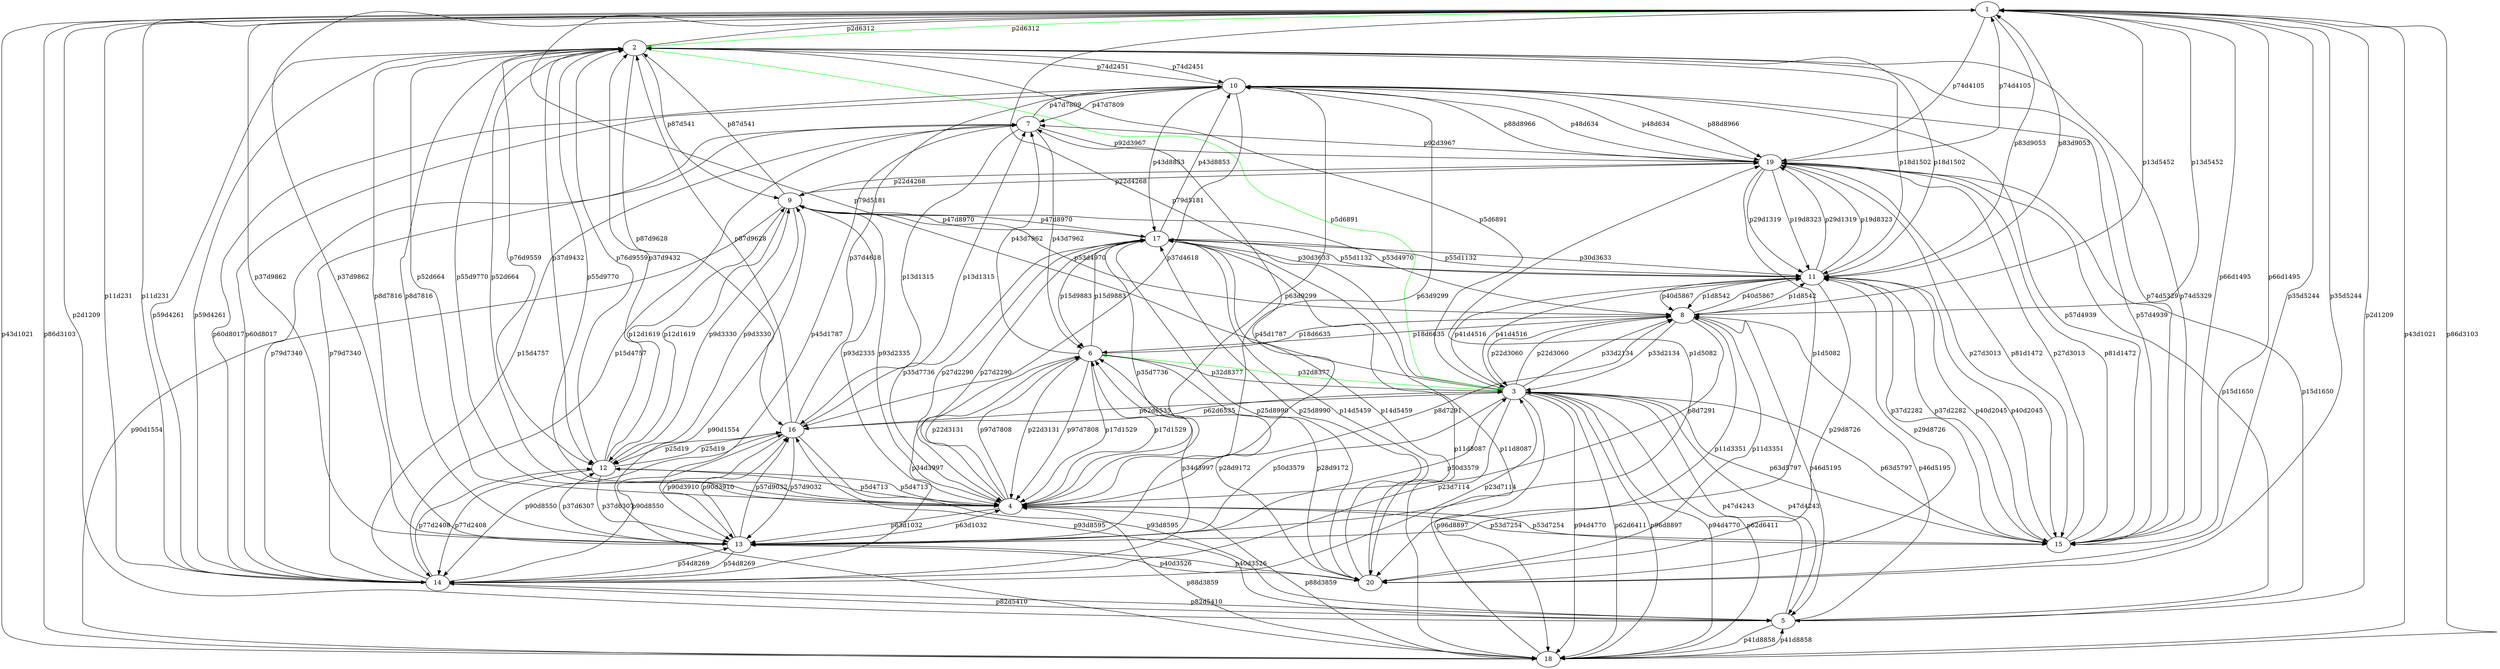 digraph {
	1 -> 2 [label=p2d6312 color=green]
	1 -> 19 [label=p74d4105 color=black]
	1 -> 13 [label=p37d9862 color=black]
	1 -> 5 [label=p2d1209 color=black]
	1 -> 3 [label=p79d5181 color=black]
	1 -> 11 [label=p83d9053 color=black]
	1 -> 18 [label=p43d1021 color=black]
	1 -> 14 [label=p11d231 color=black]
	1 -> 15 [label=p66d1495 color=black]
	1 -> 20 [label=p35d5244 color=black]
	1 -> 8 [label=p13d5452 color=black]
	1 -> 18 [label=p86d3103 color=black]
	2 -> 1 [label=p2d6312 color=black]
	2 -> 3 [label=p5d6891 color=green]
	2 -> 4 [label=p52d664 color=black]
	2 -> 12 [label=p76d9559 color=black]
	2 -> 13 [label=p8d7816 color=black]
	2 -> 15 [label=p74d5329 color=black]
	2 -> 16 [label=p87d9628 color=black]
	2 -> 11 [label=p18d1502 color=black]
	2 -> 4 [label=p55d9770 color=black]
	2 -> 12 [label=p37d9432 color=black]
	2 -> 9 [label=p87d541 color=black]
	2 -> 14 [label=p59d4261 color=black]
	2 -> 10 [label=p74d2451 color=black]
	3 -> 2 [label=p5d6891 color=black]
	3 -> 5 [label=p47d4243 color=black]
	3 -> 6 [label=p32d8377 color=green]
	3 -> 13 [label=p50d3579 color=black]
	3 -> 15 [label=p63d5797 color=black]
	3 -> 14 [label=p23d7114 color=black]
	3 -> 1 [label=p79d5181 color=black]
	3 -> 16 [label=p62d6535 color=black]
	3 -> 18 [label=p96d8897 color=black]
	3 -> 18 [label=p94d4770 color=black]
	3 -> 8 [label=p22d3060 color=black]
	3 -> 8 [label=p33d2134 color=black]
	3 -> 18 [label=p62d6411 color=black]
	3 -> 11 [label=p41d4516 color=black]
	4 -> 2 [label=p52d664 color=black]
	4 -> 17 [label=p27d2290 color=black]
	4 -> 17 [label=p35d7736 color=black]
	4 -> 15 [label=p53d7254 color=black]
	4 -> 6 [label=p17d1529 color=black]
	4 -> 13 [label=p63d1032 color=black]
	4 -> 6 [label=p22d3131 color=black]
	4 -> 10 [label=p63d9299 color=black]
	4 -> 9 [label=p93d2335 color=black]
	4 -> 12 [label=p5d4713 color=black]
	4 -> 8 [label=p8d7291 color=black]
	4 -> 2 [label=p55d9770 color=black]
	4 -> 6 [label=p97d7808 color=black]
	4 -> 18 [label=p88d3859 color=black]
	5 -> 3 [label=p47d4243 color=black]
	5 -> 1 [label=p2d1209 color=black]
	5 -> 14 [label=p82d5410 color=black]
	5 -> 19 [label=p15d1650 color=black]
	5 -> 8 [label=p46d5195 color=black]
	5 -> 18 [label=p41d8858 color=black]
	5 -> 16 [label=p93d8595 color=black]
	6 -> 3 [label=p32d8377 color=black]
	6 -> 7 [label=p43d7962 color=black]
	6 -> 8 [label=p18d6635 color=black]
	6 -> 20 [label=p28d9172 color=black]
	6 -> 4 [label=p17d1529 color=black]
	6 -> 14 [label=p34d3997 color=black]
	6 -> 4 [label=p22d3131 color=black]
	6 -> 17 [label=p15d9883 color=black]
	6 -> 4 [label=p97d7808 color=black]
	7 -> 6 [label=p43d7962 color=black]
	7 -> 10 [label=p47d7809 color=black]
	7 -> 14 [label=p79d7340 color=black]
	7 -> 13 [label=p45d1787 color=black]
	7 -> 19 [label=p92d3967 color=black]
	7 -> 14 [label=p15d4757 color=black]
	7 -> 16 [label=p13d1315 color=black]
	8 -> 6 [label=p18d6635 color=black]
	8 -> 9 [label=p53d4970 color=black]
	8 -> 11 [label=p40d5867 color=black]
	8 -> 20 [label=p11d3351 color=black]
	8 -> 11 [label=p1d8542 color=black]
	8 -> 1 [label=p13d5452 color=black]
	8 -> 4 [label=p8d7291 color=black]
	8 -> 5 [label=p46d5195 color=black]
	8 -> 3 [label=p22d3060 color=black]
	8 -> 3 [label=p33d2134 color=black]
	9 -> 8 [label=p53d4970 color=black]
	9 -> 18 [label=p90d1554 color=black]
	9 -> 12 [label=p12d1619 color=black]
	9 -> 19 [label=p22d4268 color=black]
	9 -> 4 [label=p93d2335 color=black]
	9 -> 17 [label=p47d8970 color=black]
	9 -> 12 [label=p9d3330 color=black]
	9 -> 2 [label=p87d541 color=black]
	10 -> 7 [label=p47d7809 color=black]
	10 -> 16 [label=p37d4618 color=black]
	10 -> 4 [label=p63d9299 color=black]
	10 -> 14 [label=p60d8017 color=black]
	10 -> 15 [label=p57d4939 color=black]
	10 -> 17 [label=p43d8853 color=black]
	10 -> 19 [label=p88d8966 color=black]
	10 -> 2 [label=p74d2451 color=black]
	10 -> 19 [label=p48d634 color=black]
	11 -> 8 [label=p40d5867 color=black]
	11 -> 15 [label=p37d2282 color=black]
	11 -> 20 [label=p29d8726 color=black]
	11 -> 1 [label=p83d9053 color=black]
	11 -> 8 [label=p1d8542 color=black]
	11 -> 17 [label=p30d3633 color=black]
	11 -> 19 [label=p29d1319 color=black]
	11 -> 19 [label=p19d8323 color=black]
	11 -> 15 [label=p40d2045 color=black]
	11 -> 2 [label=p18d1502 color=black]
	11 -> 17 [label=p55d1132 color=black]
	11 -> 3 [label=p41d4516 color=black]
	12 -> 2 [label=p76d9559 color=black]
	12 -> 14 [label=p77d2408 color=black]
	12 -> 9 [label=p12d1619 color=black]
	12 -> 16 [label=p25d19 color=black]
	12 -> 9 [label=p9d3330 color=black]
	12 -> 4 [label=p5d4713 color=black]
	12 -> 13 [label=p37d6307 color=black]
	12 -> 2 [label=p37d9432 color=black]
	13 -> 3 [label=p50d3579 color=black]
	13 -> 14 [label=p54d8269 color=black]
	13 -> 1 [label=p37d9862 color=black]
	13 -> 19 [label=p1d5082 color=black]
	13 -> 2 [label=p8d7816 color=black]
	13 -> 4 [label=p63d1032 color=black]
	13 -> 16 [label=p90d3910 color=black]
	13 -> 7 [label=p45d1787 color=black]
	13 -> 16 [label=p57d9032 color=black]
	13 -> 12 [label=p37d6307 color=black]
	13 -> 20 [label=p40d3526 color=black]
	14 -> 13 [label=p54d8269 color=black]
	14 -> 12 [label=p77d2408 color=black]
	14 -> 5 [label=p82d5410 color=black]
	14 -> 3 [label=p23d7114 color=black]
	14 -> 1 [label=p11d231 color=black]
	14 -> 6 [label=p34d3997 color=black]
	14 -> 7 [label=p79d7340 color=black]
	14 -> 10 [label=p60d8017 color=black]
	14 -> 7 [label=p15d4757 color=black]
	14 -> 2 [label=p59d4261 color=black]
	14 -> 16 [label=p90d8550 color=black]
	15 -> 11 [label=p37d2282 color=black]
	15 -> 3 [label=p63d5797 color=black]
	15 -> 4 [label=p53d7254 color=black]
	15 -> 2 [label=p74d5329 color=black]
	15 -> 1 [label=p66d1495 color=black]
	15 -> 10 [label=p57d4939 color=black]
	15 -> 11 [label=p40d2045 color=black]
	15 -> 19 [label=p27d3013 color=black]
	15 -> 19 [label=p81d1472 color=black]
	16 -> 10 [label=p37d4618 color=black]
	16 -> 3 [label=p62d6535 color=black]
	16 -> 12 [label=p25d19 color=black]
	16 -> 13 [label=p90d3910 color=black]
	16 -> 13 [label=p57d9032 color=black]
	16 -> 2 [label=p87d9628 color=black]
	16 -> 7 [label=p13d1315 color=black]
	16 -> 5 [label=p93d8595 color=black]
	16 -> 14 [label=p90d8550 color=black]
	17 -> 4 [label=p27d2290 color=black]
	17 -> 4 [label=p35d7736 color=black]
	17 -> 20 [label=p25d8990 color=black]
	17 -> 18 [label=p11d8087 color=black]
	17 -> 20 [label=p14d5459 color=black]
	17 -> 11 [label=p30d3633 color=black]
	17 -> 9 [label=p47d8970 color=black]
	17 -> 10 [label=p43d8853 color=black]
	17 -> 6 [label=p15d9883 color=black]
	17 -> 11 [label=p55d1132 color=black]
	18 -> 9 [label=p90d1554 color=black]
	18 -> 1 [label=p43d1021 color=black]
	18 -> 17 [label=p11d8087 color=black]
	18 -> 3 [label=p96d8897 color=black]
	18 -> 3 [label=p94d4770 color=black]
	18 -> 1 [label=p86d3103 color=black]
	18 -> 5 [label=p41d8858 color=black]
	18 -> 3 [label=p62d6411 color=black]
	18 -> 4 [label=p88d3859 color=black]
	19 -> 1 [label=p74d4105 color=black]
	19 -> 13 [label=p1d5082 color=black]
	19 -> 5 [label=p15d1650 color=black]
	19 -> 9 [label=p22d4268 color=black]
	19 -> 11 [label=p29d1319 color=black]
	19 -> 11 [label=p19d8323 color=black]
	19 -> 10 [label=p88d8966 color=black]
	19 -> 7 [label=p92d3967 color=black]
	19 -> 15 [label=p27d3013 color=black]
	19 -> 15 [label=p81d1472 color=black]
	19 -> 10 [label=p48d634 color=black]
	20 -> 11 [label=p29d8726 color=black]
	20 -> 6 [label=p28d9172 color=black]
	20 -> 8 [label=p11d3351 color=black]
	20 -> 17 [label=p25d8990 color=black]
	20 -> 17 [label=p14d5459 color=black]
	20 -> 1 [label=p35d5244 color=black]
	20 -> 13 [label=p40d3526 color=black]
}
